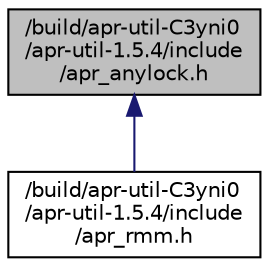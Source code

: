 digraph "/build/apr-util-C3yni0/apr-util-1.5.4/include/apr_anylock.h"
{
  edge [fontname="Helvetica",fontsize="10",labelfontname="Helvetica",labelfontsize="10"];
  node [fontname="Helvetica",fontsize="10",shape=record];
  Node1 [label="/build/apr-util-C3yni0\l/apr-util-1.5.4/include\l/apr_anylock.h",height=0.2,width=0.4,color="black", fillcolor="grey75", style="filled", fontcolor="black"];
  Node1 -> Node2 [dir="back",color="midnightblue",fontsize="10",style="solid",fontname="Helvetica"];
  Node2 [label="/build/apr-util-C3yni0\l/apr-util-1.5.4/include\l/apr_rmm.h",height=0.2,width=0.4,color="black", fillcolor="white", style="filled",URL="$apr__rmm_8h.html",tooltip="APR-UTIL Relocatable Memory Management Routines. "];
}
